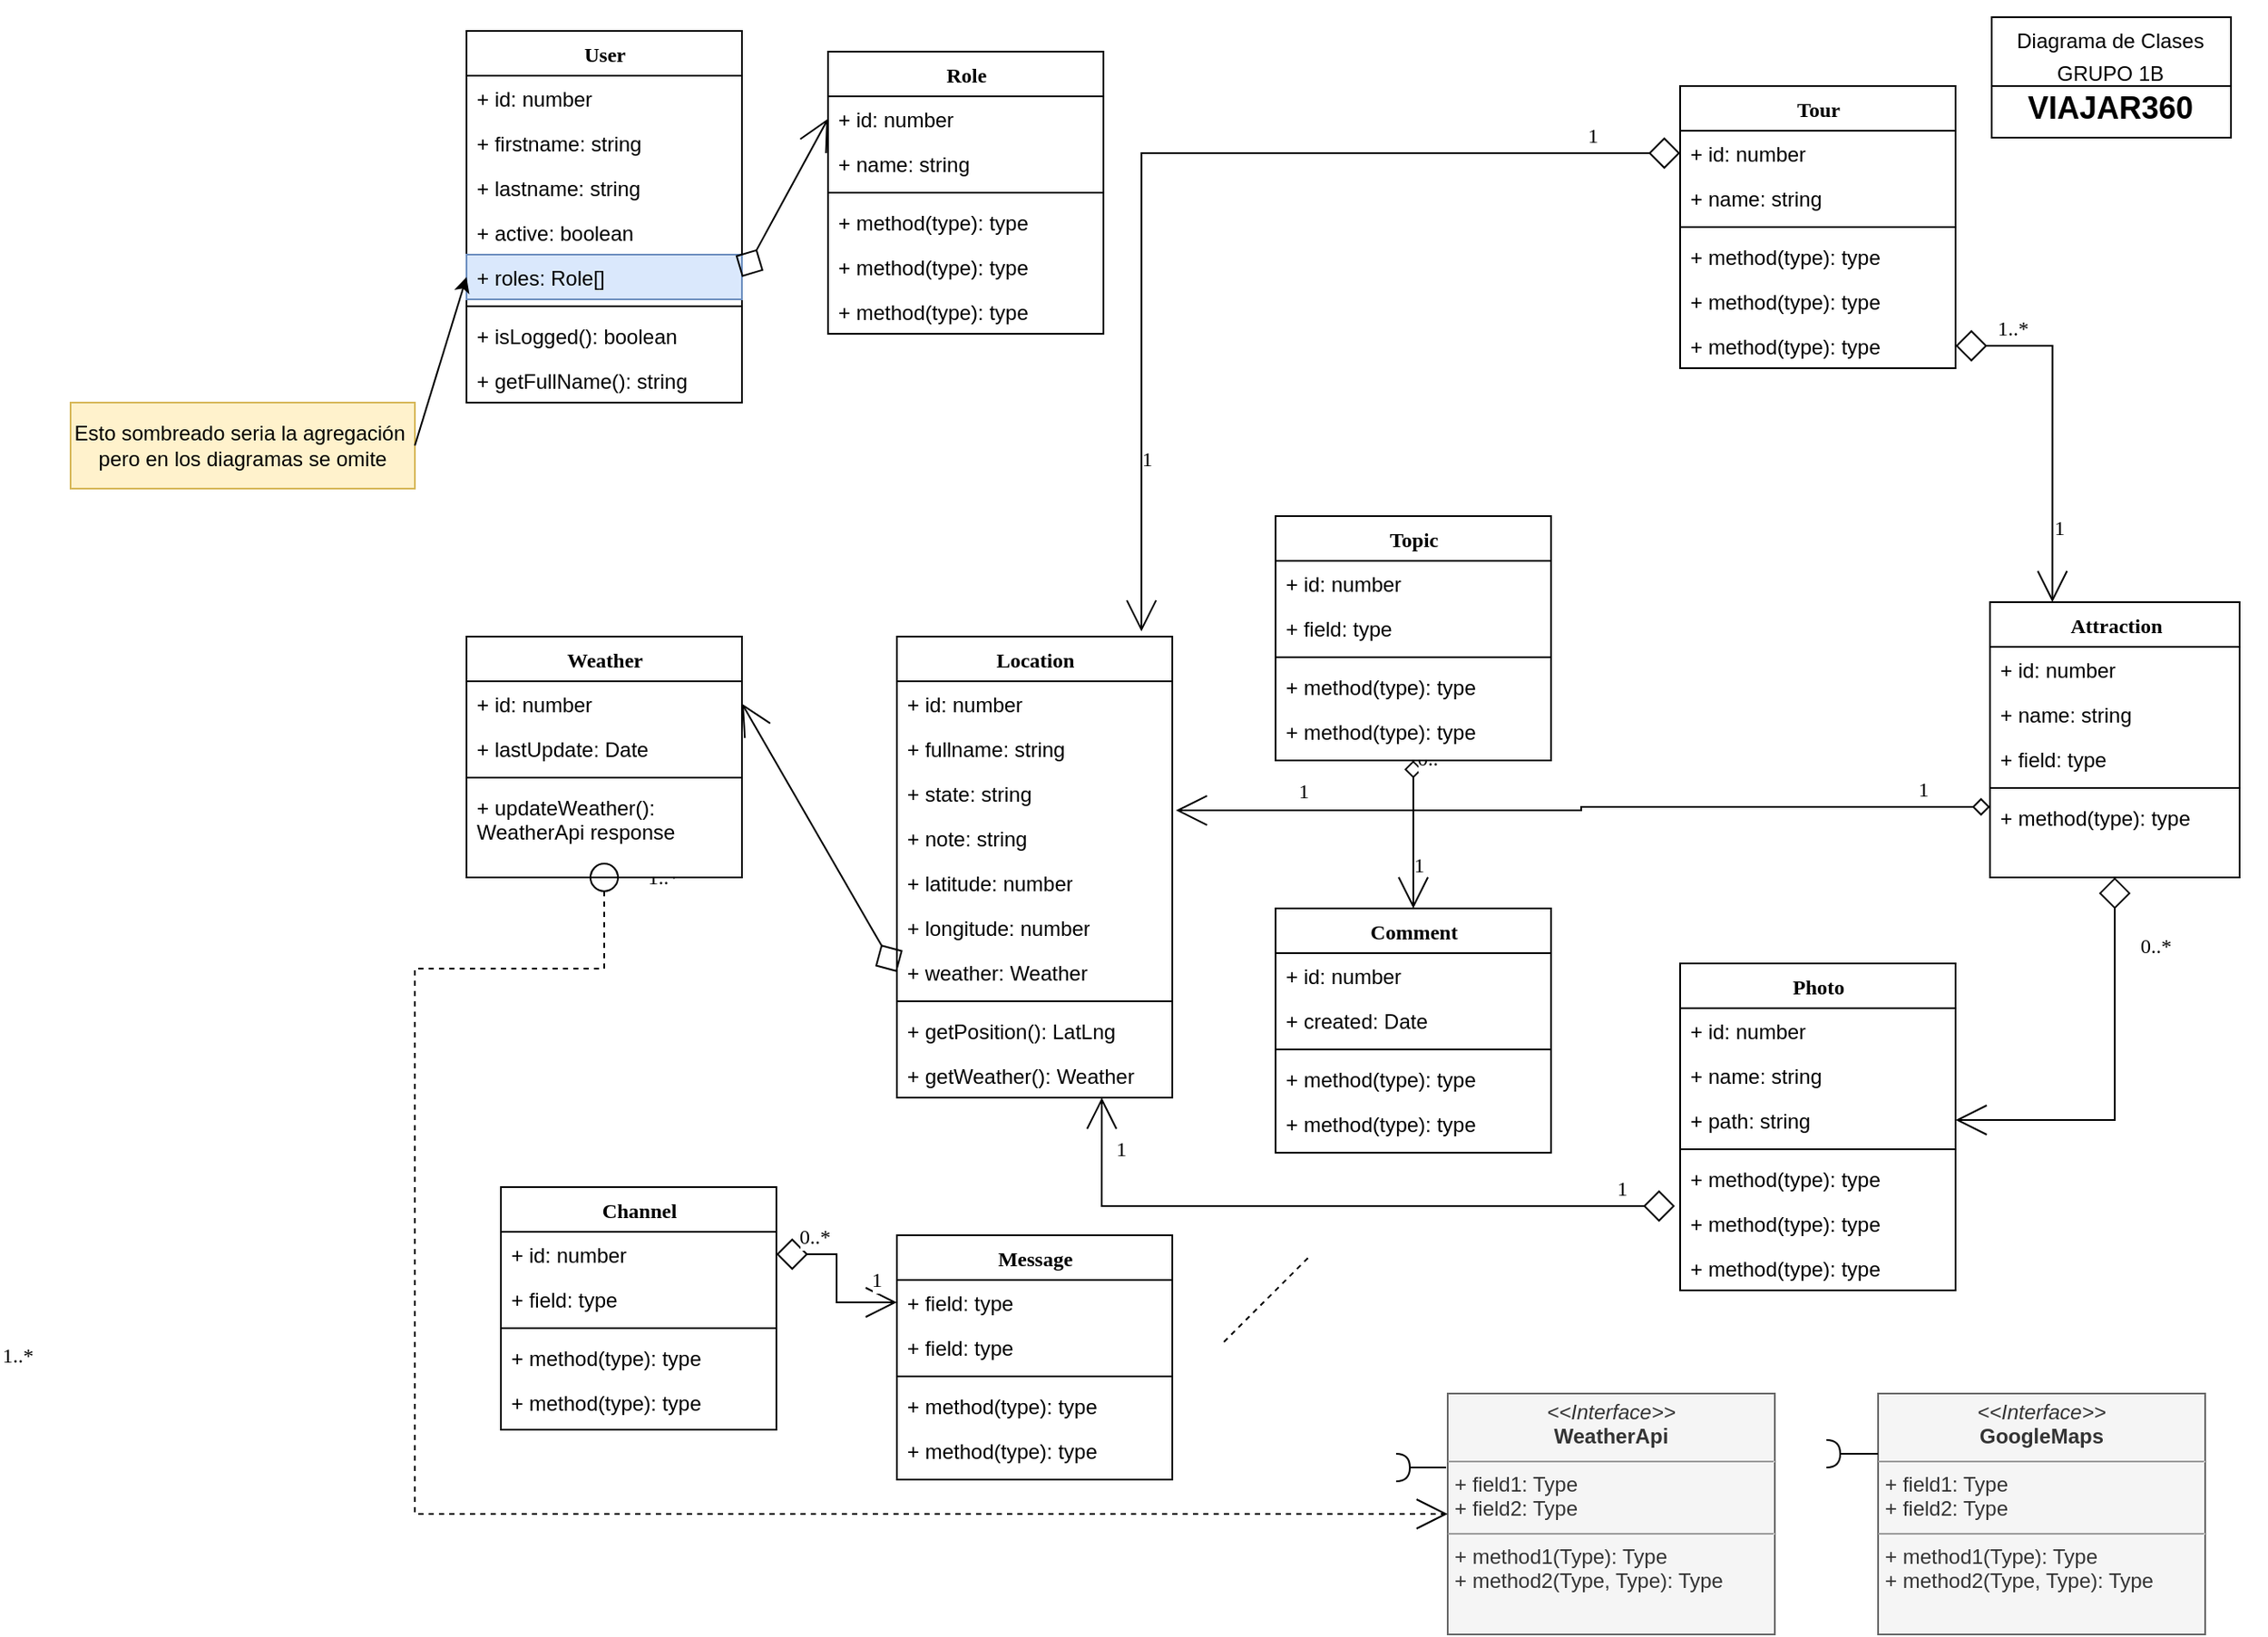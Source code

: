 <mxfile version="14.1.8" type="device"><diagram name="Page-1" id="6133507b-19e7-1e82-6fc7-422aa6c4b21f"><mxGraphModel dx="2522" dy="822" grid="1" gridSize="10" guides="1" tooltips="1" connect="1" arrows="1" fold="1" page="1" pageScale="1" pageWidth="1100" pageHeight="850" background="#ffffff" math="0" shadow="0"><root><mxCell id="0"/><mxCell id="1" parent="0"/><mxCell id="qVGRyZAU-UxCVZE0Nu5G-81" style="edgeStyle=orthogonalEdgeStyle;rounded=0;orthogonalLoop=1;jettySize=auto;html=1;exitX=0.5;exitY=1;exitDx=0;exitDy=0;entryX=1;entryY=0.5;entryDx=0;entryDy=0;startArrow=diamond;startFill=0;startSize=16;endArrow=open;endFill=0;endSize=16;targetPerimeterSpacing=0;" edge="1" parent="1" source="235556782a83e6d0-1" target="qVGRyZAU-UxCVZE0Nu5G-65"><mxGeometry relative="1" as="geometry"/></mxCell><mxCell id="235556782a83e6d0-1" value="Attraction" style="swimlane;html=1;fontStyle=1;align=center;verticalAlign=top;childLayout=stackLayout;horizontal=1;startSize=26;horizontalStack=0;resizeParent=1;resizeLast=0;collapsible=1;marginBottom=0;swimlaneFillColor=#ffffff;rounded=0;shadow=0;comic=0;labelBackgroundColor=none;strokeWidth=1;fillColor=none;fontFamily=Verdana;fontSize=12" parent="1" vertex="1"><mxGeometry x="905" y="360" width="145" height="160" as="geometry"/></mxCell><mxCell id="235556782a83e6d0-2" value="+ id: number" style="text;html=1;strokeColor=none;fillColor=none;align=left;verticalAlign=top;spacingLeft=4;spacingRight=4;whiteSpace=wrap;overflow=hidden;rotatable=0;points=[[0,0.5],[1,0.5]];portConstraint=eastwest;" parent="235556782a83e6d0-1" vertex="1"><mxGeometry y="26" width="145" height="26" as="geometry"/></mxCell><mxCell id="235556782a83e6d0-3" value="+ name: string" style="text;html=1;strokeColor=none;fillColor=none;align=left;verticalAlign=top;spacingLeft=4;spacingRight=4;whiteSpace=wrap;overflow=hidden;rotatable=0;points=[[0,0.5],[1,0.5]];portConstraint=eastwest;" parent="235556782a83e6d0-1" vertex="1"><mxGeometry y="52" width="145" height="26" as="geometry"/></mxCell><mxCell id="235556782a83e6d0-5" value="+ field: type" style="text;html=1;strokeColor=none;fillColor=none;align=left;verticalAlign=top;spacingLeft=4;spacingRight=4;whiteSpace=wrap;overflow=hidden;rotatable=0;points=[[0,0.5],[1,0.5]];portConstraint=eastwest;" parent="235556782a83e6d0-1" vertex="1"><mxGeometry y="78" width="145" height="26" as="geometry"/></mxCell><mxCell id="235556782a83e6d0-6" value="" style="line;html=1;strokeWidth=1;fillColor=none;align=left;verticalAlign=middle;spacingTop=-1;spacingLeft=3;spacingRight=3;rotatable=0;labelPosition=right;points=[];portConstraint=eastwest;" parent="235556782a83e6d0-1" vertex="1"><mxGeometry y="104" width="145" height="8" as="geometry"/></mxCell><mxCell id="235556782a83e6d0-7" value="+ method(type): type" style="text;html=1;strokeColor=none;fillColor=none;align=left;verticalAlign=top;spacingLeft=4;spacingRight=4;whiteSpace=wrap;overflow=hidden;rotatable=0;points=[[0,0.5],[1,0.5]];portConstraint=eastwest;" parent="235556782a83e6d0-1" vertex="1"><mxGeometry y="112" width="145" height="26" as="geometry"/></mxCell><mxCell id="78961159f06e98e8-17" value="User" style="swimlane;html=1;fontStyle=1;align=center;verticalAlign=top;childLayout=stackLayout;horizontal=1;startSize=26;horizontalStack=0;resizeParent=1;resizeLast=0;collapsible=1;marginBottom=0;swimlaneFillColor=#ffffff;rounded=0;shadow=0;comic=0;labelBackgroundColor=none;strokeWidth=1;fillColor=none;fontFamily=Verdana;fontSize=12" parent="1" vertex="1"><mxGeometry x="20" y="28" width="160" height="216" as="geometry"/></mxCell><mxCell id="78961159f06e98e8-23" value="+ id: number" style="text;html=1;strokeColor=none;fillColor=none;align=left;verticalAlign=top;spacingLeft=4;spacingRight=4;whiteSpace=wrap;overflow=hidden;rotatable=0;points=[[0,0.5],[1,0.5]];portConstraint=eastwest;" parent="78961159f06e98e8-17" vertex="1"><mxGeometry y="26" width="160" height="26" as="geometry"/></mxCell><mxCell id="78961159f06e98e8-24" value="+ firstname: string" style="text;html=1;strokeColor=none;fillColor=none;align=left;verticalAlign=top;spacingLeft=4;spacingRight=4;whiteSpace=wrap;overflow=hidden;rotatable=0;points=[[0,0.5],[1,0.5]];portConstraint=eastwest;" parent="78961159f06e98e8-17" vertex="1"><mxGeometry y="52" width="160" height="26" as="geometry"/></mxCell><mxCell id="qVGRyZAU-UxCVZE0Nu5G-1" value="+ lastname: string" style="text;html=1;strokeColor=none;fillColor=none;align=left;verticalAlign=top;spacingLeft=4;spacingRight=4;whiteSpace=wrap;overflow=hidden;rotatable=0;points=[[0,0.5],[1,0.5]];portConstraint=eastwest;" vertex="1" parent="78961159f06e98e8-17"><mxGeometry y="78" width="160" height="26" as="geometry"/></mxCell><mxCell id="qVGRyZAU-UxCVZE0Nu5G-3" value="+ active: boolean" style="text;html=1;strokeColor=none;fillColor=none;align=left;verticalAlign=top;spacingLeft=4;spacingRight=4;whiteSpace=wrap;overflow=hidden;rotatable=0;points=[[0,0.5],[1,0.5]];portConstraint=eastwest;" vertex="1" parent="78961159f06e98e8-17"><mxGeometry y="104" width="160" height="26" as="geometry"/></mxCell><mxCell id="qVGRyZAU-UxCVZE0Nu5G-4" value="+ roles: Role[]" style="text;html=1;strokeColor=#6c8ebf;fillColor=#dae8fc;align=left;verticalAlign=top;spacingLeft=4;spacingRight=4;whiteSpace=wrap;overflow=hidden;rotatable=0;points=[[0,0.5],[1,0.5]];portConstraint=eastwest;" vertex="1" parent="78961159f06e98e8-17"><mxGeometry y="130" width="160" height="26" as="geometry"/></mxCell><mxCell id="78961159f06e98e8-19" value="" style="line;html=1;strokeWidth=1;fillColor=none;align=left;verticalAlign=middle;spacingTop=-1;spacingLeft=3;spacingRight=3;rotatable=0;labelPosition=right;points=[];portConstraint=eastwest;" parent="78961159f06e98e8-17" vertex="1"><mxGeometry y="156" width="160" height="8" as="geometry"/></mxCell><mxCell id="78961159f06e98e8-27" value="+ isLogged(): boolean" style="text;html=1;strokeColor=none;fillColor=none;align=left;verticalAlign=top;spacingLeft=4;spacingRight=4;whiteSpace=wrap;overflow=hidden;rotatable=0;points=[[0,0.5],[1,0.5]];portConstraint=eastwest;" parent="78961159f06e98e8-17" vertex="1"><mxGeometry y="164" width="160" height="26" as="geometry"/></mxCell><mxCell id="qVGRyZAU-UxCVZE0Nu5G-2" value="+ getFullName(): string" style="text;html=1;strokeColor=none;fillColor=none;align=left;verticalAlign=top;spacingLeft=4;spacingRight=4;whiteSpace=wrap;overflow=hidden;rotatable=0;points=[[0,0.5],[1,0.5]];portConstraint=eastwest;" vertex="1" parent="78961159f06e98e8-17"><mxGeometry y="190" width="160" height="26" as="geometry"/></mxCell><mxCell id="78961159f06e98e8-43" value="Role" style="swimlane;html=1;fontStyle=1;align=center;verticalAlign=top;childLayout=stackLayout;horizontal=1;startSize=26;horizontalStack=0;resizeParent=1;resizeLast=0;collapsible=1;marginBottom=0;swimlaneFillColor=#ffffff;rounded=0;shadow=0;comic=0;labelBackgroundColor=none;strokeWidth=1;fillColor=none;fontFamily=Verdana;fontSize=12" parent="1" vertex="1"><mxGeometry x="230" y="40.0" width="160" height="164" as="geometry"/></mxCell><mxCell id="78961159f06e98e8-44" value="+ id: number" style="text;html=1;strokeColor=none;fillColor=none;align=left;verticalAlign=top;spacingLeft=4;spacingRight=4;whiteSpace=wrap;overflow=hidden;rotatable=0;points=[[0,0.5],[1,0.5]];portConstraint=eastwest;" parent="78961159f06e98e8-43" vertex="1"><mxGeometry y="26" width="160" height="26" as="geometry"/></mxCell><mxCell id="78961159f06e98e8-45" value="+ name: string" style="text;html=1;strokeColor=none;fillColor=none;align=left;verticalAlign=top;spacingLeft=4;spacingRight=4;whiteSpace=wrap;overflow=hidden;rotatable=0;points=[[0,0.5],[1,0.5]];portConstraint=eastwest;" parent="78961159f06e98e8-43" vertex="1"><mxGeometry y="52" width="160" height="26" as="geometry"/></mxCell><mxCell id="78961159f06e98e8-51" value="" style="line;html=1;strokeWidth=1;fillColor=none;align=left;verticalAlign=middle;spacingTop=-1;spacingLeft=3;spacingRight=3;rotatable=0;labelPosition=right;points=[];portConstraint=eastwest;" parent="78961159f06e98e8-43" vertex="1"><mxGeometry y="78" width="160" height="8" as="geometry"/></mxCell><mxCell id="78961159f06e98e8-52" value="+ method(type): type" style="text;html=1;strokeColor=none;fillColor=none;align=left;verticalAlign=top;spacingLeft=4;spacingRight=4;whiteSpace=wrap;overflow=hidden;rotatable=0;points=[[0,0.5],[1,0.5]];portConstraint=eastwest;" parent="78961159f06e98e8-43" vertex="1"><mxGeometry y="86" width="160" height="26" as="geometry"/></mxCell><mxCell id="b94bc138ca980ef-2" value="+ method(type): type" style="text;html=1;strokeColor=none;fillColor=none;align=left;verticalAlign=top;spacingLeft=4;spacingRight=4;whiteSpace=wrap;overflow=hidden;rotatable=0;points=[[0,0.5],[1,0.5]];portConstraint=eastwest;" parent="78961159f06e98e8-43" vertex="1"><mxGeometry y="112" width="160" height="26" as="geometry"/></mxCell><mxCell id="b94bc138ca980ef-3" value="+ method(type): type" style="text;html=1;strokeColor=none;fillColor=none;align=left;verticalAlign=top;spacingLeft=4;spacingRight=4;whiteSpace=wrap;overflow=hidden;rotatable=0;points=[[0,0.5],[1,0.5]];portConstraint=eastwest;" parent="78961159f06e98e8-43" vertex="1"><mxGeometry y="138" width="160" height="26" as="geometry"/></mxCell><mxCell id="78961159f06e98e8-69" value="Location" style="swimlane;html=1;fontStyle=1;align=center;verticalAlign=top;childLayout=stackLayout;horizontal=1;startSize=26;horizontalStack=0;resizeParent=1;resizeLast=0;collapsible=1;marginBottom=0;swimlaneFillColor=#ffffff;rounded=0;shadow=0;comic=0;labelBackgroundColor=none;strokeWidth=1;fillColor=none;fontFamily=Verdana;fontSize=12" parent="1" vertex="1"><mxGeometry x="270" y="380" width="160" height="268" as="geometry"><mxRectangle x="255" y="436" width="90" height="26" as="alternateBounds"/></mxGeometry></mxCell><mxCell id="78961159f06e98e8-70" value="+ id: number" style="text;html=1;strokeColor=none;fillColor=none;align=left;verticalAlign=top;spacingLeft=4;spacingRight=4;whiteSpace=wrap;overflow=hidden;rotatable=0;points=[[0,0.5],[1,0.5]];portConstraint=eastwest;" parent="78961159f06e98e8-69" vertex="1"><mxGeometry y="26" width="160" height="26" as="geometry"/></mxCell><mxCell id="qVGRyZAU-UxCVZE0Nu5G-26" value="+ fullname: string" style="text;html=1;strokeColor=none;fillColor=none;align=left;verticalAlign=top;spacingLeft=4;spacingRight=4;whiteSpace=wrap;overflow=hidden;rotatable=0;points=[[0,0.5],[1,0.5]];portConstraint=eastwest;" vertex="1" parent="78961159f06e98e8-69"><mxGeometry y="52" width="160" height="26" as="geometry"/></mxCell><mxCell id="qVGRyZAU-UxCVZE0Nu5G-27" value="+ state: string" style="text;html=1;strokeColor=none;fillColor=none;align=left;verticalAlign=top;spacingLeft=4;spacingRight=4;whiteSpace=wrap;overflow=hidden;rotatable=0;points=[[0,0.5],[1,0.5]];portConstraint=eastwest;" vertex="1" parent="78961159f06e98e8-69"><mxGeometry y="78" width="160" height="26" as="geometry"/></mxCell><mxCell id="qVGRyZAU-UxCVZE0Nu5G-29" value="+ note: string" style="text;html=1;strokeColor=none;fillColor=none;align=left;verticalAlign=top;spacingLeft=4;spacingRight=4;whiteSpace=wrap;overflow=hidden;rotatable=0;points=[[0,0.5],[1,0.5]];portConstraint=eastwest;" vertex="1" parent="78961159f06e98e8-69"><mxGeometry y="104" width="160" height="26" as="geometry"/></mxCell><mxCell id="qVGRyZAU-UxCVZE0Nu5G-30" value="+ latitude: number" style="text;html=1;strokeColor=none;fillColor=none;align=left;verticalAlign=top;spacingLeft=4;spacingRight=4;whiteSpace=wrap;overflow=hidden;rotatable=0;points=[[0,0.5],[1,0.5]];portConstraint=eastwest;" vertex="1" parent="78961159f06e98e8-69"><mxGeometry y="130" width="160" height="26" as="geometry"/></mxCell><mxCell id="qVGRyZAU-UxCVZE0Nu5G-31" value="+ longitude: number" style="text;html=1;strokeColor=none;fillColor=none;align=left;verticalAlign=top;spacingLeft=4;spacingRight=4;whiteSpace=wrap;overflow=hidden;rotatable=0;points=[[0,0.5],[1,0.5]];portConstraint=eastwest;" vertex="1" parent="78961159f06e98e8-69"><mxGeometry y="156" width="160" height="26" as="geometry"/></mxCell><mxCell id="qVGRyZAU-UxCVZE0Nu5G-32" value="+ weather: Weather" style="text;html=1;strokeColor=none;fillColor=none;align=left;verticalAlign=top;spacingLeft=4;spacingRight=4;whiteSpace=wrap;overflow=hidden;rotatable=0;points=[[0,0.5],[1,0.5]];portConstraint=eastwest;" vertex="1" parent="78961159f06e98e8-69"><mxGeometry y="182" width="160" height="26" as="geometry"/></mxCell><mxCell id="78961159f06e98e8-77" value="" style="line;html=1;strokeWidth=1;fillColor=none;align=left;verticalAlign=middle;spacingTop=-1;spacingLeft=3;spacingRight=3;rotatable=0;labelPosition=right;points=[];portConstraint=eastwest;" parent="78961159f06e98e8-69" vertex="1"><mxGeometry y="208" width="160" height="8" as="geometry"/></mxCell><mxCell id="qVGRyZAU-UxCVZE0Nu5G-28" value="+ getPosition(): LatLng" style="text;html=1;strokeColor=none;fillColor=none;align=left;verticalAlign=top;spacingLeft=4;spacingRight=4;whiteSpace=wrap;overflow=hidden;rotatable=0;points=[[0,0.5],[1,0.5]];portConstraint=eastwest;" vertex="1" parent="78961159f06e98e8-69"><mxGeometry y="216" width="160" height="26" as="geometry"/></mxCell><mxCell id="qVGRyZAU-UxCVZE0Nu5G-52" value="+ getWeather(): Weather" style="text;html=1;strokeColor=none;fillColor=none;align=left;verticalAlign=top;spacingLeft=4;spacingRight=4;whiteSpace=wrap;overflow=hidden;rotatable=0;points=[[0,0.5],[1,0.5]];portConstraint=eastwest;" vertex="1" parent="78961159f06e98e8-69"><mxGeometry y="242" width="160" height="26" as="geometry"/></mxCell><mxCell id="b94bc138ca980ef-10" style="edgeStyle=orthogonalEdgeStyle;rounded=0;html=1;labelBackgroundColor=none;startArrow=diamond;startFill=0;startSize=8;endArrow=open;endFill=0;endSize=16;fontFamily=Verdana;fontSize=12;entryX=0.5;entryY=0;entryDx=0;entryDy=0;" parent="1" source="78961159f06e98e8-82" target="qVGRyZAU-UxCVZE0Nu5G-10" edge="1"><mxGeometry relative="1" as="geometry"/></mxCell><mxCell id="b94bc138ca980ef-20" value="0..*" style="text;html=1;resizable=0;points=[];align=center;verticalAlign=middle;labelBackgroundColor=#ffffff;fontSize=12;fontFamily=Verdana" parent="b94bc138ca980ef-10" vertex="1" connectable="0"><mxGeometry x="-0.789" relative="1" as="geometry"><mxPoint x="11" y="-10" as="offset"/></mxGeometry></mxCell><mxCell id="b94bc138ca980ef-21" value="1" style="text;html=1;resizable=0;points=[];align=center;verticalAlign=middle;labelBackgroundColor=#ffffff;fontSize=12;fontFamily=Verdana" parent="b94bc138ca980ef-10" vertex="1" connectable="0"><mxGeometry x="0.7" y="1" relative="1" as="geometry"><mxPoint x="2" y="-12" as="offset"/></mxGeometry></mxCell><mxCell id="qVGRyZAU-UxCVZE0Nu5G-35" value="1..*" style="text;html=1;resizable=0;points=[];align=center;verticalAlign=middle;labelBackgroundColor=#ffffff;fontSize=12;fontFamily=Verdana" vertex="1" connectable="0" parent="b94bc138ca980ef-10"><mxGeometry x="-0.789" relative="1" as="geometry"><mxPoint x="-436" y="59" as="offset"/></mxGeometry></mxCell><mxCell id="78961159f06e98e8-82" value="Topic" style="swimlane;html=1;fontStyle=1;align=center;verticalAlign=top;childLayout=stackLayout;horizontal=1;startSize=26;horizontalStack=0;resizeParent=1;resizeLast=0;collapsible=1;marginBottom=0;swimlaneFillColor=#ffffff;rounded=0;shadow=0;comic=0;labelBackgroundColor=none;strokeWidth=1;fillColor=none;fontFamily=Verdana;fontSize=12" parent="1" vertex="1"><mxGeometry x="490" y="310" width="160" height="142" as="geometry"/></mxCell><mxCell id="78961159f06e98e8-84" value="+ id: number" style="text;html=1;strokeColor=none;fillColor=none;align=left;verticalAlign=top;spacingLeft=4;spacingRight=4;whiteSpace=wrap;overflow=hidden;rotatable=0;points=[[0,0.5],[1,0.5]];portConstraint=eastwest;" parent="78961159f06e98e8-82" vertex="1"><mxGeometry y="26" width="160" height="26" as="geometry"/></mxCell><mxCell id="78961159f06e98e8-89" value="+ field: type" style="text;html=1;strokeColor=none;fillColor=none;align=left;verticalAlign=top;spacingLeft=4;spacingRight=4;whiteSpace=wrap;overflow=hidden;rotatable=0;points=[[0,0.5],[1,0.5]];portConstraint=eastwest;" parent="78961159f06e98e8-82" vertex="1"><mxGeometry y="52" width="160" height="26" as="geometry"/></mxCell><mxCell id="78961159f06e98e8-90" value="" style="line;html=1;strokeWidth=1;fillColor=none;align=left;verticalAlign=middle;spacingTop=-1;spacingLeft=3;spacingRight=3;rotatable=0;labelPosition=right;points=[];portConstraint=eastwest;" parent="78961159f06e98e8-82" vertex="1"><mxGeometry y="78" width="160" height="8" as="geometry"/></mxCell><mxCell id="78961159f06e98e8-94" value="+ method(type): type" style="text;html=1;strokeColor=none;fillColor=none;align=left;verticalAlign=top;spacingLeft=4;spacingRight=4;whiteSpace=wrap;overflow=hidden;rotatable=0;points=[[0,0.5],[1,0.5]];portConstraint=eastwest;" parent="78961159f06e98e8-82" vertex="1"><mxGeometry y="86" width="160" height="26" as="geometry"/></mxCell><mxCell id="b94bc138ca980ef-4" value="+ method(type): type" style="text;html=1;strokeColor=none;fillColor=none;align=left;verticalAlign=top;spacingLeft=4;spacingRight=4;whiteSpace=wrap;overflow=hidden;rotatable=0;points=[[0,0.5],[1,0.5]];portConstraint=eastwest;" parent="78961159f06e98e8-82" vertex="1"><mxGeometry y="112" width="160" height="26" as="geometry"/></mxCell><mxCell id="78961159f06e98e8-95" value="Channel" style="swimlane;html=1;fontStyle=1;align=center;verticalAlign=top;childLayout=stackLayout;horizontal=1;startSize=26;horizontalStack=0;resizeParent=1;resizeLast=0;collapsible=1;marginBottom=0;swimlaneFillColor=#ffffff;rounded=0;shadow=0;comic=0;labelBackgroundColor=none;strokeWidth=1;fillColor=none;fontFamily=Verdana;fontSize=12" parent="1" vertex="1"><mxGeometry x="40" y="700" width="160" height="141" as="geometry"/></mxCell><mxCell id="78961159f06e98e8-96" value="+ id: number" style="text;html=1;strokeColor=none;fillColor=none;align=left;verticalAlign=top;spacingLeft=4;spacingRight=4;whiteSpace=wrap;overflow=hidden;rotatable=0;points=[[0,0.5],[1,0.5]];portConstraint=eastwest;" parent="78961159f06e98e8-95" vertex="1"><mxGeometry y="26" width="160" height="26" as="geometry"/></mxCell><mxCell id="78961159f06e98e8-102" value="+ field: type" style="text;html=1;strokeColor=none;fillColor=none;align=left;verticalAlign=top;spacingLeft=4;spacingRight=4;whiteSpace=wrap;overflow=hidden;rotatable=0;points=[[0,0.5],[1,0.5]];portConstraint=eastwest;" parent="78961159f06e98e8-95" vertex="1"><mxGeometry y="52" width="160" height="26" as="geometry"/></mxCell><mxCell id="78961159f06e98e8-103" value="" style="line;html=1;strokeWidth=1;fillColor=none;align=left;verticalAlign=middle;spacingTop=-1;spacingLeft=3;spacingRight=3;rotatable=0;labelPosition=right;points=[];portConstraint=eastwest;" parent="78961159f06e98e8-95" vertex="1"><mxGeometry y="78" width="160" height="8" as="geometry"/></mxCell><mxCell id="78961159f06e98e8-104" value="+ method(type): type" style="text;html=1;strokeColor=none;fillColor=none;align=left;verticalAlign=top;spacingLeft=4;spacingRight=4;whiteSpace=wrap;overflow=hidden;rotatable=0;points=[[0,0.5],[1,0.5]];portConstraint=eastwest;" parent="78961159f06e98e8-95" vertex="1"><mxGeometry y="86" width="160" height="26" as="geometry"/></mxCell><mxCell id="b94bc138ca980ef-5" value="+ method(type): type" style="text;html=1;strokeColor=none;fillColor=none;align=left;verticalAlign=top;spacingLeft=4;spacingRight=4;whiteSpace=wrap;overflow=hidden;rotatable=0;points=[[0,0.5],[1,0.5]];portConstraint=eastwest;" parent="78961159f06e98e8-95" vertex="1"><mxGeometry y="112" width="160" height="26" as="geometry"/></mxCell><mxCell id="78961159f06e98e8-108" value="Weather" style="swimlane;html=1;fontStyle=1;align=center;verticalAlign=top;childLayout=stackLayout;horizontal=1;startSize=26;horizontalStack=0;resizeParent=1;resizeLast=0;collapsible=1;marginBottom=0;swimlaneFillColor=#ffffff;rounded=0;shadow=0;comic=0;labelBackgroundColor=none;strokeWidth=1;fillColor=none;fontFamily=Verdana;fontSize=12" parent="1" vertex="1"><mxGeometry x="20" y="380" width="160" height="140" as="geometry"/></mxCell><mxCell id="78961159f06e98e8-109" value="+ id: number" style="text;html=1;strokeColor=none;fillColor=none;align=left;verticalAlign=top;spacingLeft=4;spacingRight=4;whiteSpace=wrap;overflow=hidden;rotatable=0;points=[[0,0.5],[1,0.5]];portConstraint=eastwest;" parent="78961159f06e98e8-108" vertex="1"><mxGeometry y="26" width="160" height="26" as="geometry"/></mxCell><mxCell id="78961159f06e98e8-110" value="+ lastUpdate: Date" style="text;html=1;strokeColor=none;fillColor=none;align=left;verticalAlign=top;spacingLeft=4;spacingRight=4;whiteSpace=wrap;overflow=hidden;rotatable=0;points=[[0,0.5],[1,0.5]];portConstraint=eastwest;" parent="78961159f06e98e8-108" vertex="1"><mxGeometry y="52" width="160" height="26" as="geometry"/></mxCell><mxCell id="78961159f06e98e8-116" value="" style="line;html=1;strokeWidth=1;fillColor=none;align=left;verticalAlign=middle;spacingTop=-1;spacingLeft=3;spacingRight=3;rotatable=0;labelPosition=right;points=[];portConstraint=eastwest;" parent="78961159f06e98e8-108" vertex="1"><mxGeometry y="78" width="160" height="8" as="geometry"/></mxCell><mxCell id="78961159f06e98e8-117" value="+ updateWeather(): WeatherApi response" style="text;html=1;strokeColor=none;fillColor=none;align=left;verticalAlign=top;spacingLeft=4;spacingRight=4;whiteSpace=wrap;overflow=hidden;rotatable=0;points=[[0,0.5],[1,0.5]];portConstraint=eastwest;" parent="78961159f06e98e8-108" vertex="1"><mxGeometry y="86" width="160" height="54" as="geometry"/></mxCell><mxCell id="b94bc138ca980ef-1" value="&lt;p style=&quot;margin: 0px ; margin-top: 4px ; text-align: center&quot;&gt;&lt;i&gt;&amp;lt;&amp;lt;Interface&amp;gt;&amp;gt;&lt;/i&gt;&lt;br&gt;&lt;b&gt;WeatherApi&lt;/b&gt;&lt;/p&gt;&lt;hr size=&quot;1&quot;&gt;&lt;p style=&quot;margin: 0px ; margin-left: 4px&quot;&gt;+ field1: Type&lt;br&gt;+ field2: Type&lt;/p&gt;&lt;hr size=&quot;1&quot;&gt;&lt;p style=&quot;margin: 0px ; margin-left: 4px&quot;&gt;+ method1(Type): Type&lt;br&gt;+ method2(Type, Type): Type&lt;/p&gt;" style="verticalAlign=top;align=left;overflow=fill;fontSize=12;fontFamily=Helvetica;html=1;rounded=0;shadow=0;comic=0;labelBackgroundColor=none;strokeWidth=1;fillColor=#f5f5f5;strokeColor=#666666;fontColor=#333333;" parent="1" vertex="1"><mxGeometry x="590" y="820" width="190" height="140" as="geometry"/></mxCell><mxCell id="qVGRyZAU-UxCVZE0Nu5G-9" value="" style="group" vertex="1" connectable="0" parent="1"><mxGeometry x="885" y="10" width="180" height="90" as="geometry"/></mxCell><mxCell id="qVGRyZAU-UxCVZE0Nu5G-8" value="" style="rounded=0;whiteSpace=wrap;html=1;fillColor=none;" vertex="1" parent="qVGRyZAU-UxCVZE0Nu5G-9"><mxGeometry x="21" y="10" width="139" height="40" as="geometry"/></mxCell><mxCell id="qVGRyZAU-UxCVZE0Nu5G-7" value="" style="rounded=0;whiteSpace=wrap;html=1;fillColor=none;" vertex="1" parent="qVGRyZAU-UxCVZE0Nu5G-9"><mxGeometry x="21" y="50" width="139" height="30" as="geometry"/></mxCell><mxCell id="qVGRyZAU-UxCVZE0Nu5G-6" value="Diagrama de Clases&lt;br&gt;GRUPO 1B&lt;b style=&quot;font-size: 18px&quot;&gt;&lt;br&gt;VIAJAR360&lt;/b&gt;" style="text;html=1;strokeColor=none;fillColor=none;align=center;verticalAlign=middle;whiteSpace=wrap;rounded=0;" vertex="1" parent="qVGRyZAU-UxCVZE0Nu5G-9"><mxGeometry width="180" height="90" as="geometry"/></mxCell><mxCell id="qVGRyZAU-UxCVZE0Nu5G-10" value="Comment" style="swimlane;html=1;fontStyle=1;align=center;verticalAlign=top;childLayout=stackLayout;horizontal=1;startSize=26;horizontalStack=0;resizeParent=1;resizeLast=0;collapsible=1;marginBottom=0;swimlaneFillColor=#ffffff;rounded=0;shadow=0;comic=0;labelBackgroundColor=none;strokeWidth=1;fillColor=none;fontFamily=Verdana;fontSize=12" vertex="1" parent="1"><mxGeometry x="490" y="538" width="160" height="142" as="geometry"/></mxCell><mxCell id="qVGRyZAU-UxCVZE0Nu5G-11" value="+ id: number" style="text;html=1;strokeColor=none;fillColor=none;align=left;verticalAlign=top;spacingLeft=4;spacingRight=4;whiteSpace=wrap;overflow=hidden;rotatable=0;points=[[0,0.5],[1,0.5]];portConstraint=eastwest;" vertex="1" parent="qVGRyZAU-UxCVZE0Nu5G-10"><mxGeometry y="26" width="160" height="26" as="geometry"/></mxCell><mxCell id="qVGRyZAU-UxCVZE0Nu5G-12" value="+ created: Date" style="text;html=1;strokeColor=none;fillColor=none;align=left;verticalAlign=top;spacingLeft=4;spacingRight=4;whiteSpace=wrap;overflow=hidden;rotatable=0;points=[[0,0.5],[1,0.5]];portConstraint=eastwest;" vertex="1" parent="qVGRyZAU-UxCVZE0Nu5G-10"><mxGeometry y="52" width="160" height="26" as="geometry"/></mxCell><mxCell id="qVGRyZAU-UxCVZE0Nu5G-13" value="" style="line;html=1;strokeWidth=1;fillColor=none;align=left;verticalAlign=middle;spacingTop=-1;spacingLeft=3;spacingRight=3;rotatable=0;labelPosition=right;points=[];portConstraint=eastwest;" vertex="1" parent="qVGRyZAU-UxCVZE0Nu5G-10"><mxGeometry y="78" width="160" height="8" as="geometry"/></mxCell><mxCell id="qVGRyZAU-UxCVZE0Nu5G-14" value="+ method(type): type" style="text;html=1;strokeColor=none;fillColor=none;align=left;verticalAlign=top;spacingLeft=4;spacingRight=4;whiteSpace=wrap;overflow=hidden;rotatable=0;points=[[0,0.5],[1,0.5]];portConstraint=eastwest;" vertex="1" parent="qVGRyZAU-UxCVZE0Nu5G-10"><mxGeometry y="86" width="160" height="26" as="geometry"/></mxCell><mxCell id="qVGRyZAU-UxCVZE0Nu5G-15" value="+ method(type): type" style="text;html=1;strokeColor=none;fillColor=none;align=left;verticalAlign=top;spacingLeft=4;spacingRight=4;whiteSpace=wrap;overflow=hidden;rotatable=0;points=[[0,0.5],[1,0.5]];portConstraint=eastwest;" vertex="1" parent="qVGRyZAU-UxCVZE0Nu5G-10"><mxGeometry y="112" width="160" height="26" as="geometry"/></mxCell><mxCell id="qVGRyZAU-UxCVZE0Nu5G-16" value="Message" style="swimlane;html=1;fontStyle=1;align=center;verticalAlign=top;childLayout=stackLayout;horizontal=1;startSize=26;horizontalStack=0;resizeParent=1;resizeLast=0;collapsible=1;marginBottom=0;swimlaneFillColor=#ffffff;rounded=0;shadow=0;comic=0;labelBackgroundColor=none;strokeWidth=1;fillColor=none;fontFamily=Verdana;fontSize=12" vertex="1" parent="1"><mxGeometry x="270" y="728" width="160" height="142" as="geometry"/></mxCell><mxCell id="qVGRyZAU-UxCVZE0Nu5G-17" value="+ field: type" style="text;html=1;strokeColor=none;fillColor=none;align=left;verticalAlign=top;spacingLeft=4;spacingRight=4;whiteSpace=wrap;overflow=hidden;rotatable=0;points=[[0,0.5],[1,0.5]];portConstraint=eastwest;" vertex="1" parent="qVGRyZAU-UxCVZE0Nu5G-16"><mxGeometry y="26" width="160" height="26" as="geometry"/></mxCell><mxCell id="qVGRyZAU-UxCVZE0Nu5G-18" value="+ field: type" style="text;html=1;strokeColor=none;fillColor=none;align=left;verticalAlign=top;spacingLeft=4;spacingRight=4;whiteSpace=wrap;overflow=hidden;rotatable=0;points=[[0,0.5],[1,0.5]];portConstraint=eastwest;" vertex="1" parent="qVGRyZAU-UxCVZE0Nu5G-16"><mxGeometry y="52" width="160" height="26" as="geometry"/></mxCell><mxCell id="qVGRyZAU-UxCVZE0Nu5G-19" value="" style="line;html=1;strokeWidth=1;fillColor=none;align=left;verticalAlign=middle;spacingTop=-1;spacingLeft=3;spacingRight=3;rotatable=0;labelPosition=right;points=[];portConstraint=eastwest;" vertex="1" parent="qVGRyZAU-UxCVZE0Nu5G-16"><mxGeometry y="78" width="160" height="8" as="geometry"/></mxCell><mxCell id="qVGRyZAU-UxCVZE0Nu5G-20" value="+ method(type): type" style="text;html=1;strokeColor=none;fillColor=none;align=left;verticalAlign=top;spacingLeft=4;spacingRight=4;whiteSpace=wrap;overflow=hidden;rotatable=0;points=[[0,0.5],[1,0.5]];portConstraint=eastwest;" vertex="1" parent="qVGRyZAU-UxCVZE0Nu5G-16"><mxGeometry y="86" width="160" height="26" as="geometry"/></mxCell><mxCell id="qVGRyZAU-UxCVZE0Nu5G-21" value="+ method(type): type" style="text;html=1;strokeColor=none;fillColor=none;align=left;verticalAlign=top;spacingLeft=4;spacingRight=4;whiteSpace=wrap;overflow=hidden;rotatable=0;points=[[0,0.5],[1,0.5]];portConstraint=eastwest;" vertex="1" parent="qVGRyZAU-UxCVZE0Nu5G-16"><mxGeometry y="112" width="160" height="26" as="geometry"/></mxCell><mxCell id="qVGRyZAU-UxCVZE0Nu5G-23" value="" style="endArrow=none;html=1;entryX=-0.005;entryY=0.307;entryDx=0;entryDy=0;entryPerimeter=0;endFill=0;startArrow=halfCircle;startFill=0;" edge="1" parent="1" target="b94bc138ca980ef-1"><mxGeometry width="50" height="50" relative="1" as="geometry"><mxPoint x="560" y="863" as="sourcePoint"/><mxPoint x="520" y="400" as="targetPoint"/></mxGeometry></mxCell><mxCell id="qVGRyZAU-UxCVZE0Nu5G-24" value="&lt;p style=&quot;margin: 0px ; margin-top: 4px ; text-align: center&quot;&gt;&lt;i&gt;&amp;lt;&amp;lt;Interface&amp;gt;&amp;gt;&lt;/i&gt;&lt;br&gt;&lt;b&gt;GoogleMaps&lt;/b&gt;&lt;/p&gt;&lt;hr size=&quot;1&quot;&gt;&lt;p style=&quot;margin: 0px ; margin-left: 4px&quot;&gt;+ field1: Type&lt;br&gt;+ field2: Type&lt;/p&gt;&lt;hr size=&quot;1&quot;&gt;&lt;p style=&quot;margin: 0px ; margin-left: 4px&quot;&gt;+ method1(Type): Type&lt;br&gt;+ method2(Type, Type): Type&lt;/p&gt;" style="verticalAlign=top;align=left;overflow=fill;fontSize=12;fontFamily=Helvetica;html=1;rounded=0;shadow=0;comic=0;labelBackgroundColor=none;strokeWidth=1;fillColor=#f5f5f5;strokeColor=#666666;fontColor=#333333;" vertex="1" parent="1"><mxGeometry x="840" y="820" width="190" height="140" as="geometry"/></mxCell><mxCell id="qVGRyZAU-UxCVZE0Nu5G-25" value="" style="endArrow=none;html=1;entryX=0;entryY=0.25;entryDx=0;entryDy=0;startArrow=halfCircle;startFill=0;" edge="1" parent="1" target="qVGRyZAU-UxCVZE0Nu5G-24"><mxGeometry width="50" height="50" relative="1" as="geometry"><mxPoint x="810" y="855" as="sourcePoint"/><mxPoint x="520" y="400" as="targetPoint"/></mxGeometry></mxCell><mxCell id="qVGRyZAU-UxCVZE0Nu5G-33" value="" style="endArrow=diamond;html=1;entryX=0;entryY=0.5;entryDx=0;entryDy=0;exitX=1;exitY=0.5;exitDx=0;exitDy=0;startArrow=open;startFill=0;targetPerimeterSpacing=0;endSize=16;startSize=16;endFill=0;" edge="1" parent="1" source="78961159f06e98e8-109" target="qVGRyZAU-UxCVZE0Nu5G-32"><mxGeometry width="50" height="50" relative="1" as="geometry"><mxPoint x="250" y="810" as="sourcePoint"/><mxPoint x="300" y="760" as="targetPoint"/></mxGeometry></mxCell><mxCell id="qVGRyZAU-UxCVZE0Nu5G-34" value="" style="endArrow=diamond;html=1;entryX=1;entryY=0.5;entryDx=0;entryDy=0;exitX=0;exitY=0.5;exitDx=0;exitDy=0;startArrow=open;startFill=0;targetPerimeterSpacing=0;endSize=16;startSize=16;endFill=0;" edge="1" parent="1" source="78961159f06e98e8-44" target="qVGRyZAU-UxCVZE0Nu5G-4"><mxGeometry width="50" height="50" relative="1" as="geometry"><mxPoint x="205" y="689" as="sourcePoint"/><mxPoint x="265" y="641" as="targetPoint"/></mxGeometry></mxCell><mxCell id="qVGRyZAU-UxCVZE0Nu5G-36" value="Esto sombreado seria la agregación&amp;nbsp;&lt;br&gt;pero en los diagramas se omite" style="text;html=1;strokeColor=#d6b656;fillColor=#fff2cc;align=center;verticalAlign=middle;whiteSpace=wrap;rounded=0;" vertex="1" parent="1"><mxGeometry x="-210" y="244" width="200" height="50" as="geometry"/></mxCell><mxCell id="qVGRyZAU-UxCVZE0Nu5G-37" value="Tour" style="swimlane;html=1;fontStyle=1;align=center;verticalAlign=top;childLayout=stackLayout;horizontal=1;startSize=26;horizontalStack=0;resizeParent=1;resizeLast=0;collapsible=1;marginBottom=0;swimlaneFillColor=#ffffff;rounded=0;shadow=0;comic=0;labelBackgroundColor=none;strokeWidth=1;fillColor=none;fontFamily=Verdana;fontSize=12" vertex="1" parent="1"><mxGeometry x="725" y="60.0" width="160" height="164" as="geometry"/></mxCell><mxCell id="qVGRyZAU-UxCVZE0Nu5G-38" value="+ id: number" style="text;html=1;strokeColor=none;fillColor=none;align=left;verticalAlign=top;spacingLeft=4;spacingRight=4;whiteSpace=wrap;overflow=hidden;rotatable=0;points=[[0,0.5],[1,0.5]];portConstraint=eastwest;" vertex="1" parent="qVGRyZAU-UxCVZE0Nu5G-37"><mxGeometry y="26" width="160" height="26" as="geometry"/></mxCell><mxCell id="qVGRyZAU-UxCVZE0Nu5G-39" value="+ name: string" style="text;html=1;strokeColor=none;fillColor=none;align=left;verticalAlign=top;spacingLeft=4;spacingRight=4;whiteSpace=wrap;overflow=hidden;rotatable=0;points=[[0,0.5],[1,0.5]];portConstraint=eastwest;" vertex="1" parent="qVGRyZAU-UxCVZE0Nu5G-37"><mxGeometry y="52" width="160" height="26" as="geometry"/></mxCell><mxCell id="qVGRyZAU-UxCVZE0Nu5G-40" value="" style="line;html=1;strokeWidth=1;fillColor=none;align=left;verticalAlign=middle;spacingTop=-1;spacingLeft=3;spacingRight=3;rotatable=0;labelPosition=right;points=[];portConstraint=eastwest;" vertex="1" parent="qVGRyZAU-UxCVZE0Nu5G-37"><mxGeometry y="78" width="160" height="8" as="geometry"/></mxCell><mxCell id="qVGRyZAU-UxCVZE0Nu5G-41" value="+ method(type): type" style="text;html=1;strokeColor=none;fillColor=none;align=left;verticalAlign=top;spacingLeft=4;spacingRight=4;whiteSpace=wrap;overflow=hidden;rotatable=0;points=[[0,0.5],[1,0.5]];portConstraint=eastwest;" vertex="1" parent="qVGRyZAU-UxCVZE0Nu5G-37"><mxGeometry y="86" width="160" height="26" as="geometry"/></mxCell><mxCell id="qVGRyZAU-UxCVZE0Nu5G-42" value="+ method(type): type" style="text;html=1;strokeColor=none;fillColor=none;align=left;verticalAlign=top;spacingLeft=4;spacingRight=4;whiteSpace=wrap;overflow=hidden;rotatable=0;points=[[0,0.5],[1,0.5]];portConstraint=eastwest;" vertex="1" parent="qVGRyZAU-UxCVZE0Nu5G-37"><mxGeometry y="112" width="160" height="26" as="geometry"/></mxCell><mxCell id="qVGRyZAU-UxCVZE0Nu5G-43" value="+ method(type): type" style="text;html=1;strokeColor=none;fillColor=none;align=left;verticalAlign=top;spacingLeft=4;spacingRight=4;whiteSpace=wrap;overflow=hidden;rotatable=0;points=[[0,0.5],[1,0.5]];portConstraint=eastwest;" vertex="1" parent="qVGRyZAU-UxCVZE0Nu5G-37"><mxGeometry y="138" width="160" height="26" as="geometry"/></mxCell><mxCell id="qVGRyZAU-UxCVZE0Nu5G-44" value="Photo" style="swimlane;html=1;fontStyle=1;align=center;verticalAlign=top;childLayout=stackLayout;horizontal=1;startSize=26;horizontalStack=0;resizeParent=1;resizeLast=0;collapsible=1;marginBottom=0;swimlaneFillColor=#ffffff;rounded=0;shadow=0;comic=0;labelBackgroundColor=none;strokeWidth=1;fillColor=none;fontFamily=Verdana;fontSize=12" vertex="1" parent="1"><mxGeometry x="725" y="570" width="160" height="190" as="geometry"/></mxCell><mxCell id="qVGRyZAU-UxCVZE0Nu5G-45" value="+ id: number" style="text;html=1;strokeColor=none;fillColor=none;align=left;verticalAlign=top;spacingLeft=4;spacingRight=4;whiteSpace=wrap;overflow=hidden;rotatable=0;points=[[0,0.5],[1,0.5]];portConstraint=eastwest;" vertex="1" parent="qVGRyZAU-UxCVZE0Nu5G-44"><mxGeometry y="26" width="160" height="26" as="geometry"/></mxCell><mxCell id="qVGRyZAU-UxCVZE0Nu5G-46" value="+ name: string" style="text;html=1;strokeColor=none;fillColor=none;align=left;verticalAlign=top;spacingLeft=4;spacingRight=4;whiteSpace=wrap;overflow=hidden;rotatable=0;points=[[0,0.5],[1,0.5]];portConstraint=eastwest;" vertex="1" parent="qVGRyZAU-UxCVZE0Nu5G-44"><mxGeometry y="52" width="160" height="26" as="geometry"/></mxCell><mxCell id="qVGRyZAU-UxCVZE0Nu5G-65" value="+ path: string" style="text;html=1;strokeColor=none;fillColor=none;align=left;verticalAlign=top;spacingLeft=4;spacingRight=4;whiteSpace=wrap;overflow=hidden;rotatable=0;points=[[0,0.5],[1,0.5]];portConstraint=eastwest;" vertex="1" parent="qVGRyZAU-UxCVZE0Nu5G-44"><mxGeometry y="78" width="160" height="26" as="geometry"/></mxCell><mxCell id="qVGRyZAU-UxCVZE0Nu5G-47" value="" style="line;html=1;strokeWidth=1;fillColor=none;align=left;verticalAlign=middle;spacingTop=-1;spacingLeft=3;spacingRight=3;rotatable=0;labelPosition=right;points=[];portConstraint=eastwest;" vertex="1" parent="qVGRyZAU-UxCVZE0Nu5G-44"><mxGeometry y="104" width="160" height="8" as="geometry"/></mxCell><mxCell id="qVGRyZAU-UxCVZE0Nu5G-48" value="+ method(type): type" style="text;html=1;strokeColor=none;fillColor=none;align=left;verticalAlign=top;spacingLeft=4;spacingRight=4;whiteSpace=wrap;overflow=hidden;rotatable=0;points=[[0,0.5],[1,0.5]];portConstraint=eastwest;" vertex="1" parent="qVGRyZAU-UxCVZE0Nu5G-44"><mxGeometry y="112" width="160" height="26" as="geometry"/></mxCell><mxCell id="qVGRyZAU-UxCVZE0Nu5G-49" value="+ method(type): type" style="text;html=1;strokeColor=none;fillColor=none;align=left;verticalAlign=top;spacingLeft=4;spacingRight=4;whiteSpace=wrap;overflow=hidden;rotatable=0;points=[[0,0.5],[1,0.5]];portConstraint=eastwest;" vertex="1" parent="qVGRyZAU-UxCVZE0Nu5G-44"><mxGeometry y="138" width="160" height="26" as="geometry"/></mxCell><mxCell id="qVGRyZAU-UxCVZE0Nu5G-50" value="+ method(type): type" style="text;html=1;strokeColor=none;fillColor=none;align=left;verticalAlign=top;spacingLeft=4;spacingRight=4;whiteSpace=wrap;overflow=hidden;rotatable=0;points=[[0,0.5],[1,0.5]];portConstraint=eastwest;" vertex="1" parent="qVGRyZAU-UxCVZE0Nu5G-44"><mxGeometry y="164" width="160" height="26" as="geometry"/></mxCell><mxCell id="qVGRyZAU-UxCVZE0Nu5G-51" value="" style="endArrow=classic;html=1;exitX=1;exitY=0.5;exitDx=0;exitDy=0;entryX=0;entryY=0.5;entryDx=0;entryDy=0;" edge="1" parent="1" source="qVGRyZAU-UxCVZE0Nu5G-36" target="qVGRyZAU-UxCVZE0Nu5G-4"><mxGeometry width="50" height="50" relative="1" as="geometry"><mxPoint x="470" y="380" as="sourcePoint"/><mxPoint x="520" y="330" as="targetPoint"/></mxGeometry></mxCell><mxCell id="qVGRyZAU-UxCVZE0Nu5G-53" style="edgeStyle=orthogonalEdgeStyle;rounded=0;html=1;labelBackgroundColor=none;startArrow=diamond;startFill=0;startSize=16;endArrow=open;endFill=0;endSize=16;fontFamily=Verdana;fontSize=12;entryX=0;entryY=0.5;entryDx=0;entryDy=0;exitX=1;exitY=0.5;exitDx=0;exitDy=0;" edge="1" parent="1" source="78961159f06e98e8-96" target="qVGRyZAU-UxCVZE0Nu5G-17"><mxGeometry relative="1" as="geometry"><mxPoint x="660" y="211" as="sourcePoint"/><mxPoint x="800" y="282" as="targetPoint"/></mxGeometry></mxCell><mxCell id="qVGRyZAU-UxCVZE0Nu5G-54" value="0..*" style="text;html=1;resizable=0;points=[];align=center;verticalAlign=middle;labelBackgroundColor=#ffffff;fontSize=12;fontFamily=Verdana" vertex="1" connectable="0" parent="qVGRyZAU-UxCVZE0Nu5G-53"><mxGeometry x="-0.789" relative="1" as="geometry"><mxPoint x="11" y="-10" as="offset"/></mxGeometry></mxCell><mxCell id="qVGRyZAU-UxCVZE0Nu5G-55" value="1" style="text;html=1;resizable=0;points=[];align=center;verticalAlign=middle;labelBackgroundColor=#ffffff;fontSize=12;fontFamily=Verdana" vertex="1" connectable="0" parent="qVGRyZAU-UxCVZE0Nu5G-53"><mxGeometry x="0.7" y="1" relative="1" as="geometry"><mxPoint x="2" y="-12" as="offset"/></mxGeometry></mxCell><mxCell id="qVGRyZAU-UxCVZE0Nu5G-56" value="1..*" style="text;html=1;resizable=0;points=[];align=center;verticalAlign=middle;labelBackgroundColor=#ffffff;fontSize=12;fontFamily=Verdana" vertex="1" connectable="0" parent="qVGRyZAU-UxCVZE0Nu5G-53"><mxGeometry x="-0.789" relative="1" as="geometry"><mxPoint x="-452" y="59" as="offset"/></mxGeometry></mxCell><mxCell id="qVGRyZAU-UxCVZE0Nu5G-82" value="0..*" style="text;html=1;resizable=0;points=[];align=center;verticalAlign=middle;labelBackgroundColor=#ffffff;fontSize=12;fontFamily=Verdana" vertex="1" connectable="0" parent="qVGRyZAU-UxCVZE0Nu5G-53"><mxGeometry x="-0.789" relative="1" as="geometry"><mxPoint x="790" y="-179" as="offset"/></mxGeometry></mxCell><mxCell id="qVGRyZAU-UxCVZE0Nu5G-66" style="edgeStyle=orthogonalEdgeStyle;rounded=0;html=1;labelBackgroundColor=none;startArrow=diamond;startFill=0;startSize=16;endArrow=open;endFill=0;endSize=16;fontFamily=Verdana;fontSize=12;entryX=0.25;entryY=0;entryDx=0;entryDy=0;exitX=1;exitY=0.5;exitDx=0;exitDy=0;" edge="1" parent="1" source="qVGRyZAU-UxCVZE0Nu5G-43" target="235556782a83e6d0-1"><mxGeometry relative="1" as="geometry"><mxPoint x="950" y="509" as="sourcePoint"/><mxPoint x="815" y="690" as="targetPoint"/></mxGeometry></mxCell><mxCell id="qVGRyZAU-UxCVZE0Nu5G-67" value="1..*" style="text;html=1;resizable=0;points=[];align=center;verticalAlign=middle;labelBackgroundColor=#ffffff;fontSize=12;fontFamily=Verdana" vertex="1" connectable="0" parent="qVGRyZAU-UxCVZE0Nu5G-66"><mxGeometry x="-0.789" relative="1" as="geometry"><mxPoint x="11" y="-10" as="offset"/></mxGeometry></mxCell><mxCell id="qVGRyZAU-UxCVZE0Nu5G-68" value="1" style="text;html=1;resizable=0;points=[];align=center;verticalAlign=middle;labelBackgroundColor=#ffffff;fontSize=12;fontFamily=Verdana" vertex="1" connectable="0" parent="qVGRyZAU-UxCVZE0Nu5G-66"><mxGeometry x="0.7" y="1" relative="1" as="geometry"><mxPoint x="2" y="-12" as="offset"/></mxGeometry></mxCell><mxCell id="qVGRyZAU-UxCVZE0Nu5G-70" style="edgeStyle=orthogonalEdgeStyle;rounded=0;html=1;labelBackgroundColor=none;startArrow=diamond;startFill=0;startSize=16;endArrow=open;endFill=0;endSize=16;fontFamily=Verdana;fontSize=12;entryX=0.888;entryY=-0.011;entryDx=0;entryDy=0;exitX=0;exitY=0.5;exitDx=0;exitDy=0;entryPerimeter=0;" edge="1" parent="1" source="qVGRyZAU-UxCVZE0Nu5G-38" target="78961159f06e98e8-69"><mxGeometry relative="1" as="geometry"><mxPoint x="880" y="291" as="sourcePoint"/><mxPoint x="955" y="370" as="targetPoint"/></mxGeometry></mxCell><mxCell id="qVGRyZAU-UxCVZE0Nu5G-71" value="1" style="text;html=1;resizable=0;points=[];align=center;verticalAlign=middle;labelBackgroundColor=#ffffff;fontSize=12;fontFamily=Verdana" vertex="1" connectable="0" parent="qVGRyZAU-UxCVZE0Nu5G-70"><mxGeometry x="-0.789" relative="1" as="geometry"><mxPoint x="11" y="-10" as="offset"/></mxGeometry></mxCell><mxCell id="qVGRyZAU-UxCVZE0Nu5G-72" value="1" style="text;html=1;resizable=0;points=[];align=center;verticalAlign=middle;labelBackgroundColor=#ffffff;fontSize=12;fontFamily=Verdana" vertex="1" connectable="0" parent="qVGRyZAU-UxCVZE0Nu5G-70"><mxGeometry x="0.7" y="1" relative="1" as="geometry"><mxPoint x="2" y="-12" as="offset"/></mxGeometry></mxCell><mxCell id="qVGRyZAU-UxCVZE0Nu5G-73" style="edgeStyle=orthogonalEdgeStyle;rounded=0;html=1;labelBackgroundColor=none;startArrow=diamond;startFill=0;startSize=8;endArrow=open;endFill=0;endSize=16;fontFamily=Verdana;fontSize=12;exitX=0;exitY=0.269;exitDx=0;exitDy=0;exitPerimeter=0;entryX=1.013;entryY=-0.115;entryDx=0;entryDy=0;entryPerimeter=0;" edge="1" parent="1" source="235556782a83e6d0-7" target="qVGRyZAU-UxCVZE0Nu5G-29"><mxGeometry relative="1" as="geometry"><mxPoint x="735" y="109" as="sourcePoint"/><mxPoint x="640" y="485" as="targetPoint"/></mxGeometry></mxCell><mxCell id="qVGRyZAU-UxCVZE0Nu5G-74" value="1" style="text;html=1;resizable=0;points=[];align=center;verticalAlign=middle;labelBackgroundColor=#ffffff;fontSize=12;fontFamily=Verdana" vertex="1" connectable="0" parent="qVGRyZAU-UxCVZE0Nu5G-73"><mxGeometry x="-0.789" relative="1" as="geometry"><mxPoint x="11" y="-10" as="offset"/></mxGeometry></mxCell><mxCell id="qVGRyZAU-UxCVZE0Nu5G-75" value="1" style="text;html=1;resizable=0;points=[];align=center;verticalAlign=middle;labelBackgroundColor=#ffffff;fontSize=12;fontFamily=Verdana" vertex="1" connectable="0" parent="qVGRyZAU-UxCVZE0Nu5G-73"><mxGeometry x="0.7" y="1" relative="1" as="geometry"><mxPoint x="2" y="-12" as="offset"/></mxGeometry></mxCell><mxCell id="qVGRyZAU-UxCVZE0Nu5G-76" style="edgeStyle=orthogonalEdgeStyle;rounded=0;html=1;labelBackgroundColor=none;startArrow=diamond;startFill=0;startSize=16;endArrow=open;endFill=0;endSize=16;fontFamily=Verdana;fontSize=12;entryX=0.744;entryY=1;entryDx=0;entryDy=0;exitX=-0.019;exitY=0.115;exitDx=0;exitDy=0;entryPerimeter=0;exitPerimeter=0;" edge="1" parent="1" source="qVGRyZAU-UxCVZE0Nu5G-49" target="qVGRyZAU-UxCVZE0Nu5G-52"><mxGeometry relative="1" as="geometry"><mxPoint x="915" y="488.994" as="sourcePoint"/><mxPoint x="450.08" y="510.01" as="targetPoint"/><Array as="points"><mxPoint x="389" y="711"/></Array></mxGeometry></mxCell><mxCell id="qVGRyZAU-UxCVZE0Nu5G-77" value="1" style="text;html=1;resizable=0;points=[];align=center;verticalAlign=middle;labelBackgroundColor=#ffffff;fontSize=12;fontFamily=Verdana" vertex="1" connectable="0" parent="qVGRyZAU-UxCVZE0Nu5G-76"><mxGeometry x="-0.789" relative="1" as="geometry"><mxPoint x="11" y="-10" as="offset"/></mxGeometry></mxCell><mxCell id="qVGRyZAU-UxCVZE0Nu5G-78" value="1" style="text;html=1;resizable=0;points=[];align=center;verticalAlign=middle;labelBackgroundColor=#ffffff;fontSize=12;fontFamily=Verdana" vertex="1" connectable="0" parent="qVGRyZAU-UxCVZE0Nu5G-76"><mxGeometry x="0.7" y="1" relative="1" as="geometry"><mxPoint x="11.99" y="-29.96" as="offset"/></mxGeometry></mxCell><mxCell id="qVGRyZAU-UxCVZE0Nu5G-79" value="" style="endArrow=none;dashed=1;html=1;" edge="1" parent="1"><mxGeometry width="50" height="50" relative="1" as="geometry"><mxPoint x="460" y="790" as="sourcePoint"/><mxPoint x="510" y="740" as="targetPoint"/></mxGeometry></mxCell><mxCell id="qVGRyZAU-UxCVZE0Nu5G-80" style="edgeStyle=orthogonalEdgeStyle;rounded=0;orthogonalLoop=1;jettySize=auto;html=1;startArrow=oval;startFill=0;startSize=16;endArrow=open;endFill=0;endSize=16;targetPerimeterSpacing=0;dashed=1;" edge="1" parent="1" source="78961159f06e98e8-117" target="b94bc138ca980ef-1"><mxGeometry relative="1" as="geometry"><Array as="points"><mxPoint x="-10" y="573"/><mxPoint x="-10" y="890"/></Array></mxGeometry></mxCell></root></mxGraphModel></diagram></mxfile>